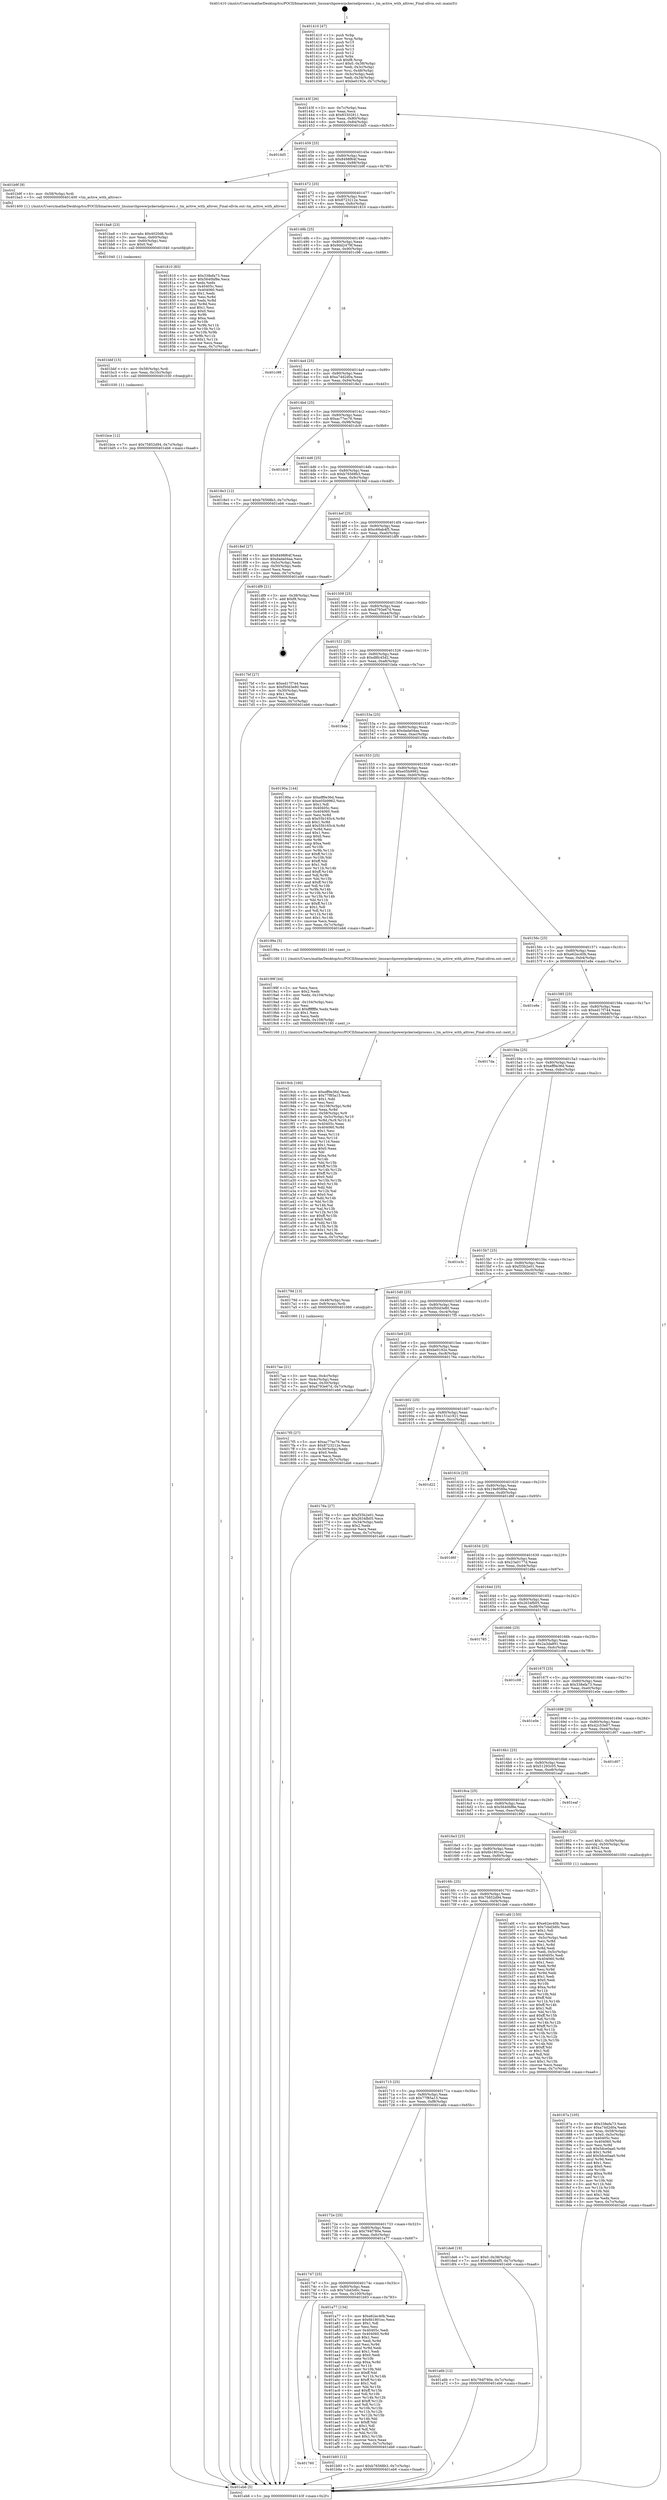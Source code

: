 digraph "0x401410" {
  label = "0x401410 (/mnt/c/Users/mathe/Desktop/tcc/POCII/binaries/extr_linuxarchpowerpckernelprocess.c_tm_active_with_altivec_Final-ollvm.out::main(0))"
  labelloc = "t"
  node[shape=record]

  Entry [label="",width=0.3,height=0.3,shape=circle,fillcolor=black,style=filled]
  "0x40143f" [label="{
     0x40143f [26]\l
     | [instrs]\l
     &nbsp;&nbsp;0x40143f \<+3\>: mov -0x7c(%rbp),%eax\l
     &nbsp;&nbsp;0x401442 \<+2\>: mov %eax,%ecx\l
     &nbsp;&nbsp;0x401444 \<+6\>: sub $0x83302811,%ecx\l
     &nbsp;&nbsp;0x40144a \<+3\>: mov %eax,-0x80(%rbp)\l
     &nbsp;&nbsp;0x40144d \<+6\>: mov %ecx,-0x84(%rbp)\l
     &nbsp;&nbsp;0x401453 \<+6\>: je 0000000000401dd5 \<main+0x9c5\>\l
  }"]
  "0x401dd5" [label="{
     0x401dd5\l
  }", style=dashed]
  "0x401459" [label="{
     0x401459 [25]\l
     | [instrs]\l
     &nbsp;&nbsp;0x401459 \<+5\>: jmp 000000000040145e \<main+0x4e\>\l
     &nbsp;&nbsp;0x40145e \<+3\>: mov -0x80(%rbp),%eax\l
     &nbsp;&nbsp;0x401461 \<+5\>: sub $0x8498f64f,%eax\l
     &nbsp;&nbsp;0x401466 \<+6\>: mov %eax,-0x88(%rbp)\l
     &nbsp;&nbsp;0x40146c \<+6\>: je 0000000000401b9f \<main+0x78f\>\l
  }"]
  Exit [label="",width=0.3,height=0.3,shape=circle,fillcolor=black,style=filled,peripheries=2]
  "0x401b9f" [label="{
     0x401b9f [9]\l
     | [instrs]\l
     &nbsp;&nbsp;0x401b9f \<+4\>: mov -0x58(%rbp),%rdi\l
     &nbsp;&nbsp;0x401ba3 \<+5\>: call 0000000000401400 \<tm_active_with_altivec\>\l
     | [calls]\l
     &nbsp;&nbsp;0x401400 \{1\} (/mnt/c/Users/mathe/Desktop/tcc/POCII/binaries/extr_linuxarchpowerpckernelprocess.c_tm_active_with_altivec_Final-ollvm.out::tm_active_with_altivec)\l
  }"]
  "0x401472" [label="{
     0x401472 [25]\l
     | [instrs]\l
     &nbsp;&nbsp;0x401472 \<+5\>: jmp 0000000000401477 \<main+0x67\>\l
     &nbsp;&nbsp;0x401477 \<+3\>: mov -0x80(%rbp),%eax\l
     &nbsp;&nbsp;0x40147a \<+5\>: sub $0x8723212e,%eax\l
     &nbsp;&nbsp;0x40147f \<+6\>: mov %eax,-0x8c(%rbp)\l
     &nbsp;&nbsp;0x401485 \<+6\>: je 0000000000401810 \<main+0x400\>\l
  }"]
  "0x401bce" [label="{
     0x401bce [12]\l
     | [instrs]\l
     &nbsp;&nbsp;0x401bce \<+7\>: movl $0x75852d94,-0x7c(%rbp)\l
     &nbsp;&nbsp;0x401bd5 \<+5\>: jmp 0000000000401eb6 \<main+0xaa6\>\l
  }"]
  "0x401810" [label="{
     0x401810 [83]\l
     | [instrs]\l
     &nbsp;&nbsp;0x401810 \<+5\>: mov $0x338efa73,%eax\l
     &nbsp;&nbsp;0x401815 \<+5\>: mov $0x5640bf8e,%ecx\l
     &nbsp;&nbsp;0x40181a \<+2\>: xor %edx,%edx\l
     &nbsp;&nbsp;0x40181c \<+7\>: mov 0x40405c,%esi\l
     &nbsp;&nbsp;0x401823 \<+7\>: mov 0x404060,%edi\l
     &nbsp;&nbsp;0x40182a \<+3\>: sub $0x1,%edx\l
     &nbsp;&nbsp;0x40182d \<+3\>: mov %esi,%r8d\l
     &nbsp;&nbsp;0x401830 \<+3\>: add %edx,%r8d\l
     &nbsp;&nbsp;0x401833 \<+4\>: imul %r8d,%esi\l
     &nbsp;&nbsp;0x401837 \<+3\>: and $0x1,%esi\l
     &nbsp;&nbsp;0x40183a \<+3\>: cmp $0x0,%esi\l
     &nbsp;&nbsp;0x40183d \<+4\>: sete %r9b\l
     &nbsp;&nbsp;0x401841 \<+3\>: cmp $0xa,%edi\l
     &nbsp;&nbsp;0x401844 \<+4\>: setl %r10b\l
     &nbsp;&nbsp;0x401848 \<+3\>: mov %r9b,%r11b\l
     &nbsp;&nbsp;0x40184b \<+3\>: and %r10b,%r11b\l
     &nbsp;&nbsp;0x40184e \<+3\>: xor %r10b,%r9b\l
     &nbsp;&nbsp;0x401851 \<+3\>: or %r9b,%r11b\l
     &nbsp;&nbsp;0x401854 \<+4\>: test $0x1,%r11b\l
     &nbsp;&nbsp;0x401858 \<+3\>: cmovne %ecx,%eax\l
     &nbsp;&nbsp;0x40185b \<+3\>: mov %eax,-0x7c(%rbp)\l
     &nbsp;&nbsp;0x40185e \<+5\>: jmp 0000000000401eb6 \<main+0xaa6\>\l
  }"]
  "0x40148b" [label="{
     0x40148b [25]\l
     | [instrs]\l
     &nbsp;&nbsp;0x40148b \<+5\>: jmp 0000000000401490 \<main+0x80\>\l
     &nbsp;&nbsp;0x401490 \<+3\>: mov -0x80(%rbp),%eax\l
     &nbsp;&nbsp;0x401493 \<+5\>: sub $0x9dd2479f,%eax\l
     &nbsp;&nbsp;0x401498 \<+6\>: mov %eax,-0x90(%rbp)\l
     &nbsp;&nbsp;0x40149e \<+6\>: je 0000000000401c98 \<main+0x888\>\l
  }"]
  "0x401bbf" [label="{
     0x401bbf [15]\l
     | [instrs]\l
     &nbsp;&nbsp;0x401bbf \<+4\>: mov -0x58(%rbp),%rdi\l
     &nbsp;&nbsp;0x401bc3 \<+6\>: mov %eax,-0x10c(%rbp)\l
     &nbsp;&nbsp;0x401bc9 \<+5\>: call 0000000000401030 \<free@plt\>\l
     | [calls]\l
     &nbsp;&nbsp;0x401030 \{1\} (unknown)\l
  }"]
  "0x401c98" [label="{
     0x401c98\l
  }", style=dashed]
  "0x4014a4" [label="{
     0x4014a4 [25]\l
     | [instrs]\l
     &nbsp;&nbsp;0x4014a4 \<+5\>: jmp 00000000004014a9 \<main+0x99\>\l
     &nbsp;&nbsp;0x4014a9 \<+3\>: mov -0x80(%rbp),%eax\l
     &nbsp;&nbsp;0x4014ac \<+5\>: sub $0xa74d2d0a,%eax\l
     &nbsp;&nbsp;0x4014b1 \<+6\>: mov %eax,-0x94(%rbp)\l
     &nbsp;&nbsp;0x4014b7 \<+6\>: je 00000000004018e3 \<main+0x4d3\>\l
  }"]
  "0x401ba8" [label="{
     0x401ba8 [23]\l
     | [instrs]\l
     &nbsp;&nbsp;0x401ba8 \<+10\>: movabs $0x4020d6,%rdi\l
     &nbsp;&nbsp;0x401bb2 \<+3\>: mov %eax,-0x60(%rbp)\l
     &nbsp;&nbsp;0x401bb5 \<+3\>: mov -0x60(%rbp),%esi\l
     &nbsp;&nbsp;0x401bb8 \<+2\>: mov $0x0,%al\l
     &nbsp;&nbsp;0x401bba \<+5\>: call 0000000000401040 \<printf@plt\>\l
     | [calls]\l
     &nbsp;&nbsp;0x401040 \{1\} (unknown)\l
  }"]
  "0x4018e3" [label="{
     0x4018e3 [12]\l
     | [instrs]\l
     &nbsp;&nbsp;0x4018e3 \<+7\>: movl $0xb76568b3,-0x7c(%rbp)\l
     &nbsp;&nbsp;0x4018ea \<+5\>: jmp 0000000000401eb6 \<main+0xaa6\>\l
  }"]
  "0x4014bd" [label="{
     0x4014bd [25]\l
     | [instrs]\l
     &nbsp;&nbsp;0x4014bd \<+5\>: jmp 00000000004014c2 \<main+0xb2\>\l
     &nbsp;&nbsp;0x4014c2 \<+3\>: mov -0x80(%rbp),%eax\l
     &nbsp;&nbsp;0x4014c5 \<+5\>: sub $0xac77ec76,%eax\l
     &nbsp;&nbsp;0x4014ca \<+6\>: mov %eax,-0x98(%rbp)\l
     &nbsp;&nbsp;0x4014d0 \<+6\>: je 0000000000401dc9 \<main+0x9b9\>\l
  }"]
  "0x401760" [label="{
     0x401760\l
  }", style=dashed]
  "0x401dc9" [label="{
     0x401dc9\l
  }", style=dashed]
  "0x4014d6" [label="{
     0x4014d6 [25]\l
     | [instrs]\l
     &nbsp;&nbsp;0x4014d6 \<+5\>: jmp 00000000004014db \<main+0xcb\>\l
     &nbsp;&nbsp;0x4014db \<+3\>: mov -0x80(%rbp),%eax\l
     &nbsp;&nbsp;0x4014de \<+5\>: sub $0xb76568b3,%eax\l
     &nbsp;&nbsp;0x4014e3 \<+6\>: mov %eax,-0x9c(%rbp)\l
     &nbsp;&nbsp;0x4014e9 \<+6\>: je 00000000004018ef \<main+0x4df\>\l
  }"]
  "0x401b93" [label="{
     0x401b93 [12]\l
     | [instrs]\l
     &nbsp;&nbsp;0x401b93 \<+7\>: movl $0xb76568b3,-0x7c(%rbp)\l
     &nbsp;&nbsp;0x401b9a \<+5\>: jmp 0000000000401eb6 \<main+0xaa6\>\l
  }"]
  "0x4018ef" [label="{
     0x4018ef [27]\l
     | [instrs]\l
     &nbsp;&nbsp;0x4018ef \<+5\>: mov $0x8498f64f,%eax\l
     &nbsp;&nbsp;0x4018f4 \<+5\>: mov $0xdada04aa,%ecx\l
     &nbsp;&nbsp;0x4018f9 \<+3\>: mov -0x5c(%rbp),%edx\l
     &nbsp;&nbsp;0x4018fc \<+3\>: cmp -0x50(%rbp),%edx\l
     &nbsp;&nbsp;0x4018ff \<+3\>: cmovl %ecx,%eax\l
     &nbsp;&nbsp;0x401902 \<+3\>: mov %eax,-0x7c(%rbp)\l
     &nbsp;&nbsp;0x401905 \<+5\>: jmp 0000000000401eb6 \<main+0xaa6\>\l
  }"]
  "0x4014ef" [label="{
     0x4014ef [25]\l
     | [instrs]\l
     &nbsp;&nbsp;0x4014ef \<+5\>: jmp 00000000004014f4 \<main+0xe4\>\l
     &nbsp;&nbsp;0x4014f4 \<+3\>: mov -0x80(%rbp),%eax\l
     &nbsp;&nbsp;0x4014f7 \<+5\>: sub $0xc66ab4f5,%eax\l
     &nbsp;&nbsp;0x4014fc \<+6\>: mov %eax,-0xa0(%rbp)\l
     &nbsp;&nbsp;0x401502 \<+6\>: je 0000000000401df9 \<main+0x9e9\>\l
  }"]
  "0x401747" [label="{
     0x401747 [25]\l
     | [instrs]\l
     &nbsp;&nbsp;0x401747 \<+5\>: jmp 000000000040174c \<main+0x33c\>\l
     &nbsp;&nbsp;0x40174c \<+3\>: mov -0x80(%rbp),%eax\l
     &nbsp;&nbsp;0x40174f \<+5\>: sub $0x7cbd3d0c,%eax\l
     &nbsp;&nbsp;0x401754 \<+6\>: mov %eax,-0x100(%rbp)\l
     &nbsp;&nbsp;0x40175a \<+6\>: je 0000000000401b93 \<main+0x783\>\l
  }"]
  "0x401df9" [label="{
     0x401df9 [21]\l
     | [instrs]\l
     &nbsp;&nbsp;0x401df9 \<+3\>: mov -0x38(%rbp),%eax\l
     &nbsp;&nbsp;0x401dfc \<+7\>: add $0xf8,%rsp\l
     &nbsp;&nbsp;0x401e03 \<+1\>: pop %rbx\l
     &nbsp;&nbsp;0x401e04 \<+2\>: pop %r12\l
     &nbsp;&nbsp;0x401e06 \<+2\>: pop %r13\l
     &nbsp;&nbsp;0x401e08 \<+2\>: pop %r14\l
     &nbsp;&nbsp;0x401e0a \<+2\>: pop %r15\l
     &nbsp;&nbsp;0x401e0c \<+1\>: pop %rbp\l
     &nbsp;&nbsp;0x401e0d \<+1\>: ret\l
  }"]
  "0x401508" [label="{
     0x401508 [25]\l
     | [instrs]\l
     &nbsp;&nbsp;0x401508 \<+5\>: jmp 000000000040150d \<main+0xfd\>\l
     &nbsp;&nbsp;0x40150d \<+3\>: mov -0x80(%rbp),%eax\l
     &nbsp;&nbsp;0x401510 \<+5\>: sub $0xd793e67d,%eax\l
     &nbsp;&nbsp;0x401515 \<+6\>: mov %eax,-0xa4(%rbp)\l
     &nbsp;&nbsp;0x40151b \<+6\>: je 00000000004017bf \<main+0x3af\>\l
  }"]
  "0x401a77" [label="{
     0x401a77 [134]\l
     | [instrs]\l
     &nbsp;&nbsp;0x401a77 \<+5\>: mov $0xe62ec40b,%eax\l
     &nbsp;&nbsp;0x401a7c \<+5\>: mov $0x6b1801ec,%ecx\l
     &nbsp;&nbsp;0x401a81 \<+2\>: mov $0x1,%dl\l
     &nbsp;&nbsp;0x401a83 \<+2\>: xor %esi,%esi\l
     &nbsp;&nbsp;0x401a85 \<+7\>: mov 0x40405c,%edi\l
     &nbsp;&nbsp;0x401a8c \<+8\>: mov 0x404060,%r8d\l
     &nbsp;&nbsp;0x401a94 \<+3\>: sub $0x1,%esi\l
     &nbsp;&nbsp;0x401a97 \<+3\>: mov %edi,%r9d\l
     &nbsp;&nbsp;0x401a9a \<+3\>: add %esi,%r9d\l
     &nbsp;&nbsp;0x401a9d \<+4\>: imul %r9d,%edi\l
     &nbsp;&nbsp;0x401aa1 \<+3\>: and $0x1,%edi\l
     &nbsp;&nbsp;0x401aa4 \<+3\>: cmp $0x0,%edi\l
     &nbsp;&nbsp;0x401aa7 \<+4\>: sete %r10b\l
     &nbsp;&nbsp;0x401aab \<+4\>: cmp $0xa,%r8d\l
     &nbsp;&nbsp;0x401aaf \<+4\>: setl %r11b\l
     &nbsp;&nbsp;0x401ab3 \<+3\>: mov %r10b,%bl\l
     &nbsp;&nbsp;0x401ab6 \<+3\>: xor $0xff,%bl\l
     &nbsp;&nbsp;0x401ab9 \<+3\>: mov %r11b,%r14b\l
     &nbsp;&nbsp;0x401abc \<+4\>: xor $0xff,%r14b\l
     &nbsp;&nbsp;0x401ac0 \<+3\>: xor $0x1,%dl\l
     &nbsp;&nbsp;0x401ac3 \<+3\>: mov %bl,%r15b\l
     &nbsp;&nbsp;0x401ac6 \<+4\>: and $0xff,%r15b\l
     &nbsp;&nbsp;0x401aca \<+3\>: and %dl,%r10b\l
     &nbsp;&nbsp;0x401acd \<+3\>: mov %r14b,%r12b\l
     &nbsp;&nbsp;0x401ad0 \<+4\>: and $0xff,%r12b\l
     &nbsp;&nbsp;0x401ad4 \<+3\>: and %dl,%r11b\l
     &nbsp;&nbsp;0x401ad7 \<+3\>: or %r10b,%r15b\l
     &nbsp;&nbsp;0x401ada \<+3\>: or %r11b,%r12b\l
     &nbsp;&nbsp;0x401add \<+3\>: xor %r12b,%r15b\l
     &nbsp;&nbsp;0x401ae0 \<+3\>: or %r14b,%bl\l
     &nbsp;&nbsp;0x401ae3 \<+3\>: xor $0xff,%bl\l
     &nbsp;&nbsp;0x401ae6 \<+3\>: or $0x1,%dl\l
     &nbsp;&nbsp;0x401ae9 \<+2\>: and %dl,%bl\l
     &nbsp;&nbsp;0x401aeb \<+3\>: or %bl,%r15b\l
     &nbsp;&nbsp;0x401aee \<+4\>: test $0x1,%r15b\l
     &nbsp;&nbsp;0x401af2 \<+3\>: cmovne %ecx,%eax\l
     &nbsp;&nbsp;0x401af5 \<+3\>: mov %eax,-0x7c(%rbp)\l
     &nbsp;&nbsp;0x401af8 \<+5\>: jmp 0000000000401eb6 \<main+0xaa6\>\l
  }"]
  "0x4017bf" [label="{
     0x4017bf [27]\l
     | [instrs]\l
     &nbsp;&nbsp;0x4017bf \<+5\>: mov $0xed17f744,%eax\l
     &nbsp;&nbsp;0x4017c4 \<+5\>: mov $0xf50d3e80,%ecx\l
     &nbsp;&nbsp;0x4017c9 \<+3\>: mov -0x30(%rbp),%edx\l
     &nbsp;&nbsp;0x4017cc \<+3\>: cmp $0x1,%edx\l
     &nbsp;&nbsp;0x4017cf \<+3\>: cmovl %ecx,%eax\l
     &nbsp;&nbsp;0x4017d2 \<+3\>: mov %eax,-0x7c(%rbp)\l
     &nbsp;&nbsp;0x4017d5 \<+5\>: jmp 0000000000401eb6 \<main+0xaa6\>\l
  }"]
  "0x401521" [label="{
     0x401521 [25]\l
     | [instrs]\l
     &nbsp;&nbsp;0x401521 \<+5\>: jmp 0000000000401526 \<main+0x116\>\l
     &nbsp;&nbsp;0x401526 \<+3\>: mov -0x80(%rbp),%eax\l
     &nbsp;&nbsp;0x401529 \<+5\>: sub $0xd8fc45d2,%eax\l
     &nbsp;&nbsp;0x40152e \<+6\>: mov %eax,-0xa8(%rbp)\l
     &nbsp;&nbsp;0x401534 \<+6\>: je 0000000000401bda \<main+0x7ca\>\l
  }"]
  "0x40172e" [label="{
     0x40172e [25]\l
     | [instrs]\l
     &nbsp;&nbsp;0x40172e \<+5\>: jmp 0000000000401733 \<main+0x323\>\l
     &nbsp;&nbsp;0x401733 \<+3\>: mov -0x80(%rbp),%eax\l
     &nbsp;&nbsp;0x401736 \<+5\>: sub $0x794f780e,%eax\l
     &nbsp;&nbsp;0x40173b \<+6\>: mov %eax,-0xfc(%rbp)\l
     &nbsp;&nbsp;0x401741 \<+6\>: je 0000000000401a77 \<main+0x667\>\l
  }"]
  "0x401bda" [label="{
     0x401bda\l
  }", style=dashed]
  "0x40153a" [label="{
     0x40153a [25]\l
     | [instrs]\l
     &nbsp;&nbsp;0x40153a \<+5\>: jmp 000000000040153f \<main+0x12f\>\l
     &nbsp;&nbsp;0x40153f \<+3\>: mov -0x80(%rbp),%eax\l
     &nbsp;&nbsp;0x401542 \<+5\>: sub $0xdada04aa,%eax\l
     &nbsp;&nbsp;0x401547 \<+6\>: mov %eax,-0xac(%rbp)\l
     &nbsp;&nbsp;0x40154d \<+6\>: je 000000000040190a \<main+0x4fa\>\l
  }"]
  "0x401a6b" [label="{
     0x401a6b [12]\l
     | [instrs]\l
     &nbsp;&nbsp;0x401a6b \<+7\>: movl $0x794f780e,-0x7c(%rbp)\l
     &nbsp;&nbsp;0x401a72 \<+5\>: jmp 0000000000401eb6 \<main+0xaa6\>\l
  }"]
  "0x40190a" [label="{
     0x40190a [144]\l
     | [instrs]\l
     &nbsp;&nbsp;0x40190a \<+5\>: mov $0xeff9e36d,%eax\l
     &nbsp;&nbsp;0x40190f \<+5\>: mov $0xe05b9962,%ecx\l
     &nbsp;&nbsp;0x401914 \<+2\>: mov $0x1,%dl\l
     &nbsp;&nbsp;0x401916 \<+7\>: mov 0x40405c,%esi\l
     &nbsp;&nbsp;0x40191d \<+7\>: mov 0x404060,%edi\l
     &nbsp;&nbsp;0x401924 \<+3\>: mov %esi,%r8d\l
     &nbsp;&nbsp;0x401927 \<+7\>: sub $0x55b165c4,%r8d\l
     &nbsp;&nbsp;0x40192e \<+4\>: sub $0x1,%r8d\l
     &nbsp;&nbsp;0x401932 \<+7\>: add $0x55b165c4,%r8d\l
     &nbsp;&nbsp;0x401939 \<+4\>: imul %r8d,%esi\l
     &nbsp;&nbsp;0x40193d \<+3\>: and $0x1,%esi\l
     &nbsp;&nbsp;0x401940 \<+3\>: cmp $0x0,%esi\l
     &nbsp;&nbsp;0x401943 \<+4\>: sete %r9b\l
     &nbsp;&nbsp;0x401947 \<+3\>: cmp $0xa,%edi\l
     &nbsp;&nbsp;0x40194a \<+4\>: setl %r10b\l
     &nbsp;&nbsp;0x40194e \<+3\>: mov %r9b,%r11b\l
     &nbsp;&nbsp;0x401951 \<+4\>: xor $0xff,%r11b\l
     &nbsp;&nbsp;0x401955 \<+3\>: mov %r10b,%bl\l
     &nbsp;&nbsp;0x401958 \<+3\>: xor $0xff,%bl\l
     &nbsp;&nbsp;0x40195b \<+3\>: xor $0x1,%dl\l
     &nbsp;&nbsp;0x40195e \<+3\>: mov %r11b,%r14b\l
     &nbsp;&nbsp;0x401961 \<+4\>: and $0xff,%r14b\l
     &nbsp;&nbsp;0x401965 \<+3\>: and %dl,%r9b\l
     &nbsp;&nbsp;0x401968 \<+3\>: mov %bl,%r15b\l
     &nbsp;&nbsp;0x40196b \<+4\>: and $0xff,%r15b\l
     &nbsp;&nbsp;0x40196f \<+3\>: and %dl,%r10b\l
     &nbsp;&nbsp;0x401972 \<+3\>: or %r9b,%r14b\l
     &nbsp;&nbsp;0x401975 \<+3\>: or %r10b,%r15b\l
     &nbsp;&nbsp;0x401978 \<+3\>: xor %r15b,%r14b\l
     &nbsp;&nbsp;0x40197b \<+3\>: or %bl,%r11b\l
     &nbsp;&nbsp;0x40197e \<+4\>: xor $0xff,%r11b\l
     &nbsp;&nbsp;0x401982 \<+3\>: or $0x1,%dl\l
     &nbsp;&nbsp;0x401985 \<+3\>: and %dl,%r11b\l
     &nbsp;&nbsp;0x401988 \<+3\>: or %r11b,%r14b\l
     &nbsp;&nbsp;0x40198b \<+4\>: test $0x1,%r14b\l
     &nbsp;&nbsp;0x40198f \<+3\>: cmovne %ecx,%eax\l
     &nbsp;&nbsp;0x401992 \<+3\>: mov %eax,-0x7c(%rbp)\l
     &nbsp;&nbsp;0x401995 \<+5\>: jmp 0000000000401eb6 \<main+0xaa6\>\l
  }"]
  "0x401553" [label="{
     0x401553 [25]\l
     | [instrs]\l
     &nbsp;&nbsp;0x401553 \<+5\>: jmp 0000000000401558 \<main+0x148\>\l
     &nbsp;&nbsp;0x401558 \<+3\>: mov -0x80(%rbp),%eax\l
     &nbsp;&nbsp;0x40155b \<+5\>: sub $0xe05b9962,%eax\l
     &nbsp;&nbsp;0x401560 \<+6\>: mov %eax,-0xb0(%rbp)\l
     &nbsp;&nbsp;0x401566 \<+6\>: je 000000000040199a \<main+0x58a\>\l
  }"]
  "0x401715" [label="{
     0x401715 [25]\l
     | [instrs]\l
     &nbsp;&nbsp;0x401715 \<+5\>: jmp 000000000040171a \<main+0x30a\>\l
     &nbsp;&nbsp;0x40171a \<+3\>: mov -0x80(%rbp),%eax\l
     &nbsp;&nbsp;0x40171d \<+5\>: sub $0x77f85a15,%eax\l
     &nbsp;&nbsp;0x401722 \<+6\>: mov %eax,-0xf8(%rbp)\l
     &nbsp;&nbsp;0x401728 \<+6\>: je 0000000000401a6b \<main+0x65b\>\l
  }"]
  "0x40199a" [label="{
     0x40199a [5]\l
     | [instrs]\l
     &nbsp;&nbsp;0x40199a \<+5\>: call 0000000000401160 \<next_i\>\l
     | [calls]\l
     &nbsp;&nbsp;0x401160 \{1\} (/mnt/c/Users/mathe/Desktop/tcc/POCII/binaries/extr_linuxarchpowerpckernelprocess.c_tm_active_with_altivec_Final-ollvm.out::next_i)\l
  }"]
  "0x40156c" [label="{
     0x40156c [25]\l
     | [instrs]\l
     &nbsp;&nbsp;0x40156c \<+5\>: jmp 0000000000401571 \<main+0x161\>\l
     &nbsp;&nbsp;0x401571 \<+3\>: mov -0x80(%rbp),%eax\l
     &nbsp;&nbsp;0x401574 \<+5\>: sub $0xe62ec40b,%eax\l
     &nbsp;&nbsp;0x401579 \<+6\>: mov %eax,-0xb4(%rbp)\l
     &nbsp;&nbsp;0x40157f \<+6\>: je 0000000000401e8e \<main+0xa7e\>\l
  }"]
  "0x401de6" [label="{
     0x401de6 [19]\l
     | [instrs]\l
     &nbsp;&nbsp;0x401de6 \<+7\>: movl $0x0,-0x38(%rbp)\l
     &nbsp;&nbsp;0x401ded \<+7\>: movl $0xc66ab4f5,-0x7c(%rbp)\l
     &nbsp;&nbsp;0x401df4 \<+5\>: jmp 0000000000401eb6 \<main+0xaa6\>\l
  }"]
  "0x401e8e" [label="{
     0x401e8e\l
  }", style=dashed]
  "0x401585" [label="{
     0x401585 [25]\l
     | [instrs]\l
     &nbsp;&nbsp;0x401585 \<+5\>: jmp 000000000040158a \<main+0x17a\>\l
     &nbsp;&nbsp;0x40158a \<+3\>: mov -0x80(%rbp),%eax\l
     &nbsp;&nbsp;0x40158d \<+5\>: sub $0xed17f744,%eax\l
     &nbsp;&nbsp;0x401592 \<+6\>: mov %eax,-0xb8(%rbp)\l
     &nbsp;&nbsp;0x401598 \<+6\>: je 00000000004017da \<main+0x3ca\>\l
  }"]
  "0x4016fc" [label="{
     0x4016fc [25]\l
     | [instrs]\l
     &nbsp;&nbsp;0x4016fc \<+5\>: jmp 0000000000401701 \<main+0x2f1\>\l
     &nbsp;&nbsp;0x401701 \<+3\>: mov -0x80(%rbp),%eax\l
     &nbsp;&nbsp;0x401704 \<+5\>: sub $0x75852d94,%eax\l
     &nbsp;&nbsp;0x401709 \<+6\>: mov %eax,-0xf4(%rbp)\l
     &nbsp;&nbsp;0x40170f \<+6\>: je 0000000000401de6 \<main+0x9d6\>\l
  }"]
  "0x4017da" [label="{
     0x4017da\l
  }", style=dashed]
  "0x40159e" [label="{
     0x40159e [25]\l
     | [instrs]\l
     &nbsp;&nbsp;0x40159e \<+5\>: jmp 00000000004015a3 \<main+0x193\>\l
     &nbsp;&nbsp;0x4015a3 \<+3\>: mov -0x80(%rbp),%eax\l
     &nbsp;&nbsp;0x4015a6 \<+5\>: sub $0xeff9e36d,%eax\l
     &nbsp;&nbsp;0x4015ab \<+6\>: mov %eax,-0xbc(%rbp)\l
     &nbsp;&nbsp;0x4015b1 \<+6\>: je 0000000000401e3c \<main+0xa2c\>\l
  }"]
  "0x401afd" [label="{
     0x401afd [150]\l
     | [instrs]\l
     &nbsp;&nbsp;0x401afd \<+5\>: mov $0xe62ec40b,%eax\l
     &nbsp;&nbsp;0x401b02 \<+5\>: mov $0x7cbd3d0c,%ecx\l
     &nbsp;&nbsp;0x401b07 \<+2\>: mov $0x1,%dl\l
     &nbsp;&nbsp;0x401b09 \<+2\>: xor %esi,%esi\l
     &nbsp;&nbsp;0x401b0b \<+3\>: mov -0x5c(%rbp),%edi\l
     &nbsp;&nbsp;0x401b0e \<+3\>: mov %esi,%r8d\l
     &nbsp;&nbsp;0x401b11 \<+4\>: sub $0x1,%r8d\l
     &nbsp;&nbsp;0x401b15 \<+3\>: sub %r8d,%edi\l
     &nbsp;&nbsp;0x401b18 \<+3\>: mov %edi,-0x5c(%rbp)\l
     &nbsp;&nbsp;0x401b1b \<+7\>: mov 0x40405c,%edi\l
     &nbsp;&nbsp;0x401b22 \<+8\>: mov 0x404060,%r8d\l
     &nbsp;&nbsp;0x401b2a \<+3\>: sub $0x1,%esi\l
     &nbsp;&nbsp;0x401b2d \<+3\>: mov %edi,%r9d\l
     &nbsp;&nbsp;0x401b30 \<+3\>: add %esi,%r9d\l
     &nbsp;&nbsp;0x401b33 \<+4\>: imul %r9d,%edi\l
     &nbsp;&nbsp;0x401b37 \<+3\>: and $0x1,%edi\l
     &nbsp;&nbsp;0x401b3a \<+3\>: cmp $0x0,%edi\l
     &nbsp;&nbsp;0x401b3d \<+4\>: sete %r10b\l
     &nbsp;&nbsp;0x401b41 \<+4\>: cmp $0xa,%r8d\l
     &nbsp;&nbsp;0x401b45 \<+4\>: setl %r11b\l
     &nbsp;&nbsp;0x401b49 \<+3\>: mov %r10b,%bl\l
     &nbsp;&nbsp;0x401b4c \<+3\>: xor $0xff,%bl\l
     &nbsp;&nbsp;0x401b4f \<+3\>: mov %r11b,%r14b\l
     &nbsp;&nbsp;0x401b52 \<+4\>: xor $0xff,%r14b\l
     &nbsp;&nbsp;0x401b56 \<+3\>: xor $0x1,%dl\l
     &nbsp;&nbsp;0x401b59 \<+3\>: mov %bl,%r15b\l
     &nbsp;&nbsp;0x401b5c \<+4\>: and $0xff,%r15b\l
     &nbsp;&nbsp;0x401b60 \<+3\>: and %dl,%r10b\l
     &nbsp;&nbsp;0x401b63 \<+3\>: mov %r14b,%r12b\l
     &nbsp;&nbsp;0x401b66 \<+4\>: and $0xff,%r12b\l
     &nbsp;&nbsp;0x401b6a \<+3\>: and %dl,%r11b\l
     &nbsp;&nbsp;0x401b6d \<+3\>: or %r10b,%r15b\l
     &nbsp;&nbsp;0x401b70 \<+3\>: or %r11b,%r12b\l
     &nbsp;&nbsp;0x401b73 \<+3\>: xor %r12b,%r15b\l
     &nbsp;&nbsp;0x401b76 \<+3\>: or %r14b,%bl\l
     &nbsp;&nbsp;0x401b79 \<+3\>: xor $0xff,%bl\l
     &nbsp;&nbsp;0x401b7c \<+3\>: or $0x1,%dl\l
     &nbsp;&nbsp;0x401b7f \<+2\>: and %dl,%bl\l
     &nbsp;&nbsp;0x401b81 \<+3\>: or %bl,%r15b\l
     &nbsp;&nbsp;0x401b84 \<+4\>: test $0x1,%r15b\l
     &nbsp;&nbsp;0x401b88 \<+3\>: cmovne %ecx,%eax\l
     &nbsp;&nbsp;0x401b8b \<+3\>: mov %eax,-0x7c(%rbp)\l
     &nbsp;&nbsp;0x401b8e \<+5\>: jmp 0000000000401eb6 \<main+0xaa6\>\l
  }"]
  "0x401e3c" [label="{
     0x401e3c\l
  }", style=dashed]
  "0x4015b7" [label="{
     0x4015b7 [25]\l
     | [instrs]\l
     &nbsp;&nbsp;0x4015b7 \<+5\>: jmp 00000000004015bc \<main+0x1ac\>\l
     &nbsp;&nbsp;0x4015bc \<+3\>: mov -0x80(%rbp),%eax\l
     &nbsp;&nbsp;0x4015bf \<+5\>: sub $0xf35b2e01,%eax\l
     &nbsp;&nbsp;0x4015c4 \<+6\>: mov %eax,-0xc0(%rbp)\l
     &nbsp;&nbsp;0x4015ca \<+6\>: je 000000000040179d \<main+0x38d\>\l
  }"]
  "0x4019cb" [label="{
     0x4019cb [160]\l
     | [instrs]\l
     &nbsp;&nbsp;0x4019cb \<+5\>: mov $0xeff9e36d,%ecx\l
     &nbsp;&nbsp;0x4019d0 \<+5\>: mov $0x77f85a15,%edx\l
     &nbsp;&nbsp;0x4019d5 \<+3\>: mov $0x1,%dil\l
     &nbsp;&nbsp;0x4019d8 \<+2\>: xor %esi,%esi\l
     &nbsp;&nbsp;0x4019da \<+7\>: mov -0x108(%rbp),%r8d\l
     &nbsp;&nbsp;0x4019e1 \<+4\>: imul %eax,%r8d\l
     &nbsp;&nbsp;0x4019e5 \<+4\>: mov -0x58(%rbp),%r9\l
     &nbsp;&nbsp;0x4019e9 \<+4\>: movslq -0x5c(%rbp),%r10\l
     &nbsp;&nbsp;0x4019ed \<+4\>: mov %r8d,(%r9,%r10,4)\l
     &nbsp;&nbsp;0x4019f1 \<+7\>: mov 0x40405c,%eax\l
     &nbsp;&nbsp;0x4019f8 \<+8\>: mov 0x404060,%r8d\l
     &nbsp;&nbsp;0x401a00 \<+3\>: sub $0x1,%esi\l
     &nbsp;&nbsp;0x401a03 \<+3\>: mov %eax,%r11d\l
     &nbsp;&nbsp;0x401a06 \<+3\>: add %esi,%r11d\l
     &nbsp;&nbsp;0x401a09 \<+4\>: imul %r11d,%eax\l
     &nbsp;&nbsp;0x401a0d \<+3\>: and $0x1,%eax\l
     &nbsp;&nbsp;0x401a10 \<+3\>: cmp $0x0,%eax\l
     &nbsp;&nbsp;0x401a13 \<+3\>: sete %bl\l
     &nbsp;&nbsp;0x401a16 \<+4\>: cmp $0xa,%r8d\l
     &nbsp;&nbsp;0x401a1a \<+4\>: setl %r14b\l
     &nbsp;&nbsp;0x401a1e \<+3\>: mov %bl,%r15b\l
     &nbsp;&nbsp;0x401a21 \<+4\>: xor $0xff,%r15b\l
     &nbsp;&nbsp;0x401a25 \<+3\>: mov %r14b,%r12b\l
     &nbsp;&nbsp;0x401a28 \<+4\>: xor $0xff,%r12b\l
     &nbsp;&nbsp;0x401a2c \<+4\>: xor $0x0,%dil\l
     &nbsp;&nbsp;0x401a30 \<+3\>: mov %r15b,%r13b\l
     &nbsp;&nbsp;0x401a33 \<+4\>: and $0x0,%r13b\l
     &nbsp;&nbsp;0x401a37 \<+3\>: and %dil,%bl\l
     &nbsp;&nbsp;0x401a3a \<+3\>: mov %r12b,%al\l
     &nbsp;&nbsp;0x401a3d \<+2\>: and $0x0,%al\l
     &nbsp;&nbsp;0x401a3f \<+3\>: and %dil,%r14b\l
     &nbsp;&nbsp;0x401a42 \<+3\>: or %bl,%r13b\l
     &nbsp;&nbsp;0x401a45 \<+3\>: or %r14b,%al\l
     &nbsp;&nbsp;0x401a48 \<+3\>: xor %al,%r13b\l
     &nbsp;&nbsp;0x401a4b \<+3\>: or %r12b,%r15b\l
     &nbsp;&nbsp;0x401a4e \<+4\>: xor $0xff,%r15b\l
     &nbsp;&nbsp;0x401a52 \<+4\>: or $0x0,%dil\l
     &nbsp;&nbsp;0x401a56 \<+3\>: and %dil,%r15b\l
     &nbsp;&nbsp;0x401a59 \<+3\>: or %r15b,%r13b\l
     &nbsp;&nbsp;0x401a5c \<+4\>: test $0x1,%r13b\l
     &nbsp;&nbsp;0x401a60 \<+3\>: cmovne %edx,%ecx\l
     &nbsp;&nbsp;0x401a63 \<+3\>: mov %ecx,-0x7c(%rbp)\l
     &nbsp;&nbsp;0x401a66 \<+5\>: jmp 0000000000401eb6 \<main+0xaa6\>\l
  }"]
  "0x40179d" [label="{
     0x40179d [13]\l
     | [instrs]\l
     &nbsp;&nbsp;0x40179d \<+4\>: mov -0x48(%rbp),%rax\l
     &nbsp;&nbsp;0x4017a1 \<+4\>: mov 0x8(%rax),%rdi\l
     &nbsp;&nbsp;0x4017a5 \<+5\>: call 0000000000401060 \<atoi@plt\>\l
     | [calls]\l
     &nbsp;&nbsp;0x401060 \{1\} (unknown)\l
  }"]
  "0x4015d0" [label="{
     0x4015d0 [25]\l
     | [instrs]\l
     &nbsp;&nbsp;0x4015d0 \<+5\>: jmp 00000000004015d5 \<main+0x1c5\>\l
     &nbsp;&nbsp;0x4015d5 \<+3\>: mov -0x80(%rbp),%eax\l
     &nbsp;&nbsp;0x4015d8 \<+5\>: sub $0xf50d3e80,%eax\l
     &nbsp;&nbsp;0x4015dd \<+6\>: mov %eax,-0xc4(%rbp)\l
     &nbsp;&nbsp;0x4015e3 \<+6\>: je 00000000004017f5 \<main+0x3e5\>\l
  }"]
  "0x40199f" [label="{
     0x40199f [44]\l
     | [instrs]\l
     &nbsp;&nbsp;0x40199f \<+2\>: xor %ecx,%ecx\l
     &nbsp;&nbsp;0x4019a1 \<+5\>: mov $0x2,%edx\l
     &nbsp;&nbsp;0x4019a6 \<+6\>: mov %edx,-0x104(%rbp)\l
     &nbsp;&nbsp;0x4019ac \<+1\>: cltd\l
     &nbsp;&nbsp;0x4019ad \<+6\>: mov -0x104(%rbp),%esi\l
     &nbsp;&nbsp;0x4019b3 \<+2\>: idiv %esi\l
     &nbsp;&nbsp;0x4019b5 \<+6\>: imul $0xfffffffe,%edx,%edx\l
     &nbsp;&nbsp;0x4019bb \<+3\>: sub $0x1,%ecx\l
     &nbsp;&nbsp;0x4019be \<+2\>: sub %ecx,%edx\l
     &nbsp;&nbsp;0x4019c0 \<+6\>: mov %edx,-0x108(%rbp)\l
     &nbsp;&nbsp;0x4019c6 \<+5\>: call 0000000000401160 \<next_i\>\l
     | [calls]\l
     &nbsp;&nbsp;0x401160 \{1\} (/mnt/c/Users/mathe/Desktop/tcc/POCII/binaries/extr_linuxarchpowerpckernelprocess.c_tm_active_with_altivec_Final-ollvm.out::next_i)\l
  }"]
  "0x4017f5" [label="{
     0x4017f5 [27]\l
     | [instrs]\l
     &nbsp;&nbsp;0x4017f5 \<+5\>: mov $0xac77ec76,%eax\l
     &nbsp;&nbsp;0x4017fa \<+5\>: mov $0x8723212e,%ecx\l
     &nbsp;&nbsp;0x4017ff \<+3\>: mov -0x30(%rbp),%edx\l
     &nbsp;&nbsp;0x401802 \<+3\>: cmp $0x0,%edx\l
     &nbsp;&nbsp;0x401805 \<+3\>: cmove %ecx,%eax\l
     &nbsp;&nbsp;0x401808 \<+3\>: mov %eax,-0x7c(%rbp)\l
     &nbsp;&nbsp;0x40180b \<+5\>: jmp 0000000000401eb6 \<main+0xaa6\>\l
  }"]
  "0x4015e9" [label="{
     0x4015e9 [25]\l
     | [instrs]\l
     &nbsp;&nbsp;0x4015e9 \<+5\>: jmp 00000000004015ee \<main+0x1de\>\l
     &nbsp;&nbsp;0x4015ee \<+3\>: mov -0x80(%rbp),%eax\l
     &nbsp;&nbsp;0x4015f1 \<+5\>: sub $0xbe0192e,%eax\l
     &nbsp;&nbsp;0x4015f6 \<+6\>: mov %eax,-0xc8(%rbp)\l
     &nbsp;&nbsp;0x4015fc \<+6\>: je 000000000040176a \<main+0x35a\>\l
  }"]
  "0x40187a" [label="{
     0x40187a [105]\l
     | [instrs]\l
     &nbsp;&nbsp;0x40187a \<+5\>: mov $0x338efa73,%ecx\l
     &nbsp;&nbsp;0x40187f \<+5\>: mov $0xa74d2d0a,%edx\l
     &nbsp;&nbsp;0x401884 \<+4\>: mov %rax,-0x58(%rbp)\l
     &nbsp;&nbsp;0x401888 \<+7\>: movl $0x0,-0x5c(%rbp)\l
     &nbsp;&nbsp;0x40188f \<+7\>: mov 0x40405c,%esi\l
     &nbsp;&nbsp;0x401896 \<+8\>: mov 0x404060,%r8d\l
     &nbsp;&nbsp;0x40189e \<+3\>: mov %esi,%r9d\l
     &nbsp;&nbsp;0x4018a1 \<+7\>: sub $0x5dce0aa0,%r9d\l
     &nbsp;&nbsp;0x4018a8 \<+4\>: sub $0x1,%r9d\l
     &nbsp;&nbsp;0x4018ac \<+7\>: add $0x5dce0aa0,%r9d\l
     &nbsp;&nbsp;0x4018b3 \<+4\>: imul %r9d,%esi\l
     &nbsp;&nbsp;0x4018b7 \<+3\>: and $0x1,%esi\l
     &nbsp;&nbsp;0x4018ba \<+3\>: cmp $0x0,%esi\l
     &nbsp;&nbsp;0x4018bd \<+4\>: sete %r10b\l
     &nbsp;&nbsp;0x4018c1 \<+4\>: cmp $0xa,%r8d\l
     &nbsp;&nbsp;0x4018c5 \<+4\>: setl %r11b\l
     &nbsp;&nbsp;0x4018c9 \<+3\>: mov %r10b,%bl\l
     &nbsp;&nbsp;0x4018cc \<+3\>: and %r11b,%bl\l
     &nbsp;&nbsp;0x4018cf \<+3\>: xor %r11b,%r10b\l
     &nbsp;&nbsp;0x4018d2 \<+3\>: or %r10b,%bl\l
     &nbsp;&nbsp;0x4018d5 \<+3\>: test $0x1,%bl\l
     &nbsp;&nbsp;0x4018d8 \<+3\>: cmovne %edx,%ecx\l
     &nbsp;&nbsp;0x4018db \<+3\>: mov %ecx,-0x7c(%rbp)\l
     &nbsp;&nbsp;0x4018de \<+5\>: jmp 0000000000401eb6 \<main+0xaa6\>\l
  }"]
  "0x40176a" [label="{
     0x40176a [27]\l
     | [instrs]\l
     &nbsp;&nbsp;0x40176a \<+5\>: mov $0xf35b2e01,%eax\l
     &nbsp;&nbsp;0x40176f \<+5\>: mov $0x2634fb05,%ecx\l
     &nbsp;&nbsp;0x401774 \<+3\>: mov -0x34(%rbp),%edx\l
     &nbsp;&nbsp;0x401777 \<+3\>: cmp $0x2,%edx\l
     &nbsp;&nbsp;0x40177a \<+3\>: cmovne %ecx,%eax\l
     &nbsp;&nbsp;0x40177d \<+3\>: mov %eax,-0x7c(%rbp)\l
     &nbsp;&nbsp;0x401780 \<+5\>: jmp 0000000000401eb6 \<main+0xaa6\>\l
  }"]
  "0x401602" [label="{
     0x401602 [25]\l
     | [instrs]\l
     &nbsp;&nbsp;0x401602 \<+5\>: jmp 0000000000401607 \<main+0x1f7\>\l
     &nbsp;&nbsp;0x401607 \<+3\>: mov -0x80(%rbp),%eax\l
     &nbsp;&nbsp;0x40160a \<+5\>: sub $0x151a1921,%eax\l
     &nbsp;&nbsp;0x40160f \<+6\>: mov %eax,-0xcc(%rbp)\l
     &nbsp;&nbsp;0x401615 \<+6\>: je 0000000000401d22 \<main+0x912\>\l
  }"]
  "0x401eb6" [label="{
     0x401eb6 [5]\l
     | [instrs]\l
     &nbsp;&nbsp;0x401eb6 \<+5\>: jmp 000000000040143f \<main+0x2f\>\l
  }"]
  "0x401410" [label="{
     0x401410 [47]\l
     | [instrs]\l
     &nbsp;&nbsp;0x401410 \<+1\>: push %rbp\l
     &nbsp;&nbsp;0x401411 \<+3\>: mov %rsp,%rbp\l
     &nbsp;&nbsp;0x401414 \<+2\>: push %r15\l
     &nbsp;&nbsp;0x401416 \<+2\>: push %r14\l
     &nbsp;&nbsp;0x401418 \<+2\>: push %r13\l
     &nbsp;&nbsp;0x40141a \<+2\>: push %r12\l
     &nbsp;&nbsp;0x40141c \<+1\>: push %rbx\l
     &nbsp;&nbsp;0x40141d \<+7\>: sub $0xf8,%rsp\l
     &nbsp;&nbsp;0x401424 \<+7\>: movl $0x0,-0x38(%rbp)\l
     &nbsp;&nbsp;0x40142b \<+3\>: mov %edi,-0x3c(%rbp)\l
     &nbsp;&nbsp;0x40142e \<+4\>: mov %rsi,-0x48(%rbp)\l
     &nbsp;&nbsp;0x401432 \<+3\>: mov -0x3c(%rbp),%edi\l
     &nbsp;&nbsp;0x401435 \<+3\>: mov %edi,-0x34(%rbp)\l
     &nbsp;&nbsp;0x401438 \<+7\>: movl $0xbe0192e,-0x7c(%rbp)\l
  }"]
  "0x4017aa" [label="{
     0x4017aa [21]\l
     | [instrs]\l
     &nbsp;&nbsp;0x4017aa \<+3\>: mov %eax,-0x4c(%rbp)\l
     &nbsp;&nbsp;0x4017ad \<+3\>: mov -0x4c(%rbp),%eax\l
     &nbsp;&nbsp;0x4017b0 \<+3\>: mov %eax,-0x30(%rbp)\l
     &nbsp;&nbsp;0x4017b3 \<+7\>: movl $0xd793e67d,-0x7c(%rbp)\l
     &nbsp;&nbsp;0x4017ba \<+5\>: jmp 0000000000401eb6 \<main+0xaa6\>\l
  }"]
  "0x4016e3" [label="{
     0x4016e3 [25]\l
     | [instrs]\l
     &nbsp;&nbsp;0x4016e3 \<+5\>: jmp 00000000004016e8 \<main+0x2d8\>\l
     &nbsp;&nbsp;0x4016e8 \<+3\>: mov -0x80(%rbp),%eax\l
     &nbsp;&nbsp;0x4016eb \<+5\>: sub $0x6b1801ec,%eax\l
     &nbsp;&nbsp;0x4016f0 \<+6\>: mov %eax,-0xf0(%rbp)\l
     &nbsp;&nbsp;0x4016f6 \<+6\>: je 0000000000401afd \<main+0x6ed\>\l
  }"]
  "0x401d22" [label="{
     0x401d22\l
  }", style=dashed]
  "0x40161b" [label="{
     0x40161b [25]\l
     | [instrs]\l
     &nbsp;&nbsp;0x40161b \<+5\>: jmp 0000000000401620 \<main+0x210\>\l
     &nbsp;&nbsp;0x401620 \<+3\>: mov -0x80(%rbp),%eax\l
     &nbsp;&nbsp;0x401623 \<+5\>: sub $0x19e9589a,%eax\l
     &nbsp;&nbsp;0x401628 \<+6\>: mov %eax,-0xd0(%rbp)\l
     &nbsp;&nbsp;0x40162e \<+6\>: je 0000000000401d6f \<main+0x95f\>\l
  }"]
  "0x401863" [label="{
     0x401863 [23]\l
     | [instrs]\l
     &nbsp;&nbsp;0x401863 \<+7\>: movl $0x1,-0x50(%rbp)\l
     &nbsp;&nbsp;0x40186a \<+4\>: movslq -0x50(%rbp),%rax\l
     &nbsp;&nbsp;0x40186e \<+4\>: shl $0x2,%rax\l
     &nbsp;&nbsp;0x401872 \<+3\>: mov %rax,%rdi\l
     &nbsp;&nbsp;0x401875 \<+5\>: call 0000000000401050 \<malloc@plt\>\l
     | [calls]\l
     &nbsp;&nbsp;0x401050 \{1\} (unknown)\l
  }"]
  "0x401d6f" [label="{
     0x401d6f\l
  }", style=dashed]
  "0x401634" [label="{
     0x401634 [25]\l
     | [instrs]\l
     &nbsp;&nbsp;0x401634 \<+5\>: jmp 0000000000401639 \<main+0x229\>\l
     &nbsp;&nbsp;0x401639 \<+3\>: mov -0x80(%rbp),%eax\l
     &nbsp;&nbsp;0x40163c \<+5\>: sub $0x23a0177d,%eax\l
     &nbsp;&nbsp;0x401641 \<+6\>: mov %eax,-0xd4(%rbp)\l
     &nbsp;&nbsp;0x401647 \<+6\>: je 0000000000401d8e \<main+0x97e\>\l
  }"]
  "0x4016ca" [label="{
     0x4016ca [25]\l
     | [instrs]\l
     &nbsp;&nbsp;0x4016ca \<+5\>: jmp 00000000004016cf \<main+0x2bf\>\l
     &nbsp;&nbsp;0x4016cf \<+3\>: mov -0x80(%rbp),%eax\l
     &nbsp;&nbsp;0x4016d2 \<+5\>: sub $0x5640bf8e,%eax\l
     &nbsp;&nbsp;0x4016d7 \<+6\>: mov %eax,-0xec(%rbp)\l
     &nbsp;&nbsp;0x4016dd \<+6\>: je 0000000000401863 \<main+0x453\>\l
  }"]
  "0x401d8e" [label="{
     0x401d8e\l
  }", style=dashed]
  "0x40164d" [label="{
     0x40164d [25]\l
     | [instrs]\l
     &nbsp;&nbsp;0x40164d \<+5\>: jmp 0000000000401652 \<main+0x242\>\l
     &nbsp;&nbsp;0x401652 \<+3\>: mov -0x80(%rbp),%eax\l
     &nbsp;&nbsp;0x401655 \<+5\>: sub $0x2634fb05,%eax\l
     &nbsp;&nbsp;0x40165a \<+6\>: mov %eax,-0xd8(%rbp)\l
     &nbsp;&nbsp;0x401660 \<+6\>: je 0000000000401785 \<main+0x375\>\l
  }"]
  "0x401eaf" [label="{
     0x401eaf\l
  }", style=dashed]
  "0x401785" [label="{
     0x401785\l
  }", style=dashed]
  "0x401666" [label="{
     0x401666 [25]\l
     | [instrs]\l
     &nbsp;&nbsp;0x401666 \<+5\>: jmp 000000000040166b \<main+0x25b\>\l
     &nbsp;&nbsp;0x40166b \<+3\>: mov -0x80(%rbp),%eax\l
     &nbsp;&nbsp;0x40166e \<+5\>: sub $0x2a3da891,%eax\l
     &nbsp;&nbsp;0x401673 \<+6\>: mov %eax,-0xdc(%rbp)\l
     &nbsp;&nbsp;0x401679 \<+6\>: je 0000000000401c08 \<main+0x7f8\>\l
  }"]
  "0x4016b1" [label="{
     0x4016b1 [25]\l
     | [instrs]\l
     &nbsp;&nbsp;0x4016b1 \<+5\>: jmp 00000000004016b6 \<main+0x2a6\>\l
     &nbsp;&nbsp;0x4016b6 \<+3\>: mov -0x80(%rbp),%eax\l
     &nbsp;&nbsp;0x4016b9 \<+5\>: sub $0x51293c05,%eax\l
     &nbsp;&nbsp;0x4016be \<+6\>: mov %eax,-0xe8(%rbp)\l
     &nbsp;&nbsp;0x4016c4 \<+6\>: je 0000000000401eaf \<main+0xa9f\>\l
  }"]
  "0x401c08" [label="{
     0x401c08\l
  }", style=dashed]
  "0x40167f" [label="{
     0x40167f [25]\l
     | [instrs]\l
     &nbsp;&nbsp;0x40167f \<+5\>: jmp 0000000000401684 \<main+0x274\>\l
     &nbsp;&nbsp;0x401684 \<+3\>: mov -0x80(%rbp),%eax\l
     &nbsp;&nbsp;0x401687 \<+5\>: sub $0x338efa73,%eax\l
     &nbsp;&nbsp;0x40168c \<+6\>: mov %eax,-0xe0(%rbp)\l
     &nbsp;&nbsp;0x401692 \<+6\>: je 0000000000401e0e \<main+0x9fe\>\l
  }"]
  "0x401d07" [label="{
     0x401d07\l
  }", style=dashed]
  "0x401e0e" [label="{
     0x401e0e\l
  }", style=dashed]
  "0x401698" [label="{
     0x401698 [25]\l
     | [instrs]\l
     &nbsp;&nbsp;0x401698 \<+5\>: jmp 000000000040169d \<main+0x28d\>\l
     &nbsp;&nbsp;0x40169d \<+3\>: mov -0x80(%rbp),%eax\l
     &nbsp;&nbsp;0x4016a0 \<+5\>: sub $0x42c53e07,%eax\l
     &nbsp;&nbsp;0x4016a5 \<+6\>: mov %eax,-0xe4(%rbp)\l
     &nbsp;&nbsp;0x4016ab \<+6\>: je 0000000000401d07 \<main+0x8f7\>\l
  }"]
  Entry -> "0x401410" [label=" 1"]
  "0x40143f" -> "0x401dd5" [label=" 0"]
  "0x40143f" -> "0x401459" [label=" 18"]
  "0x401df9" -> Exit [label=" 1"]
  "0x401459" -> "0x401b9f" [label=" 1"]
  "0x401459" -> "0x401472" [label=" 17"]
  "0x401de6" -> "0x401eb6" [label=" 1"]
  "0x401472" -> "0x401810" [label=" 1"]
  "0x401472" -> "0x40148b" [label=" 16"]
  "0x401bce" -> "0x401eb6" [label=" 1"]
  "0x40148b" -> "0x401c98" [label=" 0"]
  "0x40148b" -> "0x4014a4" [label=" 16"]
  "0x401bbf" -> "0x401bce" [label=" 1"]
  "0x4014a4" -> "0x4018e3" [label=" 1"]
  "0x4014a4" -> "0x4014bd" [label=" 15"]
  "0x401ba8" -> "0x401bbf" [label=" 1"]
  "0x4014bd" -> "0x401dc9" [label=" 0"]
  "0x4014bd" -> "0x4014d6" [label=" 15"]
  "0x401b9f" -> "0x401ba8" [label=" 1"]
  "0x4014d6" -> "0x4018ef" [label=" 2"]
  "0x4014d6" -> "0x4014ef" [label=" 13"]
  "0x401b93" -> "0x401eb6" [label=" 1"]
  "0x4014ef" -> "0x401df9" [label=" 1"]
  "0x4014ef" -> "0x401508" [label=" 12"]
  "0x401747" -> "0x401b93" [label=" 1"]
  "0x401508" -> "0x4017bf" [label=" 1"]
  "0x401508" -> "0x401521" [label=" 11"]
  "0x401747" -> "0x401760" [label=" 0"]
  "0x401521" -> "0x401bda" [label=" 0"]
  "0x401521" -> "0x40153a" [label=" 11"]
  "0x401a77" -> "0x401eb6" [label=" 1"]
  "0x40153a" -> "0x40190a" [label=" 1"]
  "0x40153a" -> "0x401553" [label=" 10"]
  "0x40172e" -> "0x401747" [label=" 1"]
  "0x401553" -> "0x40199a" [label=" 1"]
  "0x401553" -> "0x40156c" [label=" 9"]
  "0x401afd" -> "0x401eb6" [label=" 1"]
  "0x40156c" -> "0x401e8e" [label=" 0"]
  "0x40156c" -> "0x401585" [label=" 9"]
  "0x401a6b" -> "0x401eb6" [label=" 1"]
  "0x401585" -> "0x4017da" [label=" 0"]
  "0x401585" -> "0x40159e" [label=" 9"]
  "0x401715" -> "0x401a6b" [label=" 1"]
  "0x40159e" -> "0x401e3c" [label=" 0"]
  "0x40159e" -> "0x4015b7" [label=" 9"]
  "0x40172e" -> "0x401a77" [label=" 1"]
  "0x4015b7" -> "0x40179d" [label=" 1"]
  "0x4015b7" -> "0x4015d0" [label=" 8"]
  "0x4016fc" -> "0x401de6" [label=" 1"]
  "0x4015d0" -> "0x4017f5" [label=" 1"]
  "0x4015d0" -> "0x4015e9" [label=" 7"]
  "0x401715" -> "0x40172e" [label=" 2"]
  "0x4015e9" -> "0x40176a" [label=" 1"]
  "0x4015e9" -> "0x401602" [label=" 6"]
  "0x40176a" -> "0x401eb6" [label=" 1"]
  "0x401410" -> "0x40143f" [label=" 1"]
  "0x401eb6" -> "0x40143f" [label=" 17"]
  "0x40179d" -> "0x4017aa" [label=" 1"]
  "0x4017aa" -> "0x401eb6" [label=" 1"]
  "0x4017bf" -> "0x401eb6" [label=" 1"]
  "0x4017f5" -> "0x401eb6" [label=" 1"]
  "0x401810" -> "0x401eb6" [label=" 1"]
  "0x4016e3" -> "0x4016fc" [label=" 4"]
  "0x401602" -> "0x401d22" [label=" 0"]
  "0x401602" -> "0x40161b" [label=" 6"]
  "0x4016e3" -> "0x401afd" [label=" 1"]
  "0x40161b" -> "0x401d6f" [label=" 0"]
  "0x40161b" -> "0x401634" [label=" 6"]
  "0x4016fc" -> "0x401715" [label=" 3"]
  "0x401634" -> "0x401d8e" [label=" 0"]
  "0x401634" -> "0x40164d" [label=" 6"]
  "0x40199f" -> "0x4019cb" [label=" 1"]
  "0x40164d" -> "0x401785" [label=" 0"]
  "0x40164d" -> "0x401666" [label=" 6"]
  "0x40199a" -> "0x40199f" [label=" 1"]
  "0x401666" -> "0x401c08" [label=" 0"]
  "0x401666" -> "0x40167f" [label=" 6"]
  "0x4018ef" -> "0x401eb6" [label=" 2"]
  "0x40167f" -> "0x401e0e" [label=" 0"]
  "0x40167f" -> "0x401698" [label=" 6"]
  "0x4018e3" -> "0x401eb6" [label=" 1"]
  "0x401698" -> "0x401d07" [label=" 0"]
  "0x401698" -> "0x4016b1" [label=" 6"]
  "0x40190a" -> "0x401eb6" [label=" 1"]
  "0x4016b1" -> "0x401eaf" [label=" 0"]
  "0x4016b1" -> "0x4016ca" [label=" 6"]
  "0x4019cb" -> "0x401eb6" [label=" 1"]
  "0x4016ca" -> "0x401863" [label=" 1"]
  "0x4016ca" -> "0x4016e3" [label=" 5"]
  "0x401863" -> "0x40187a" [label=" 1"]
  "0x40187a" -> "0x401eb6" [label=" 1"]
}

